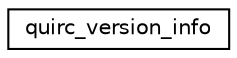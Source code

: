 digraph "Graphical Class Hierarchy"
{
  edge [fontname="Helvetica",fontsize="10",labelfontname="Helvetica",labelfontsize="10"];
  node [fontname="Helvetica",fontsize="10",shape=record];
  rankdir="LR";
  Node1 [label="quirc_version_info",height=0.2,width=0.4,color="black", fillcolor="white", style="filled",URL="$structquirc__version__info.html"];
}
